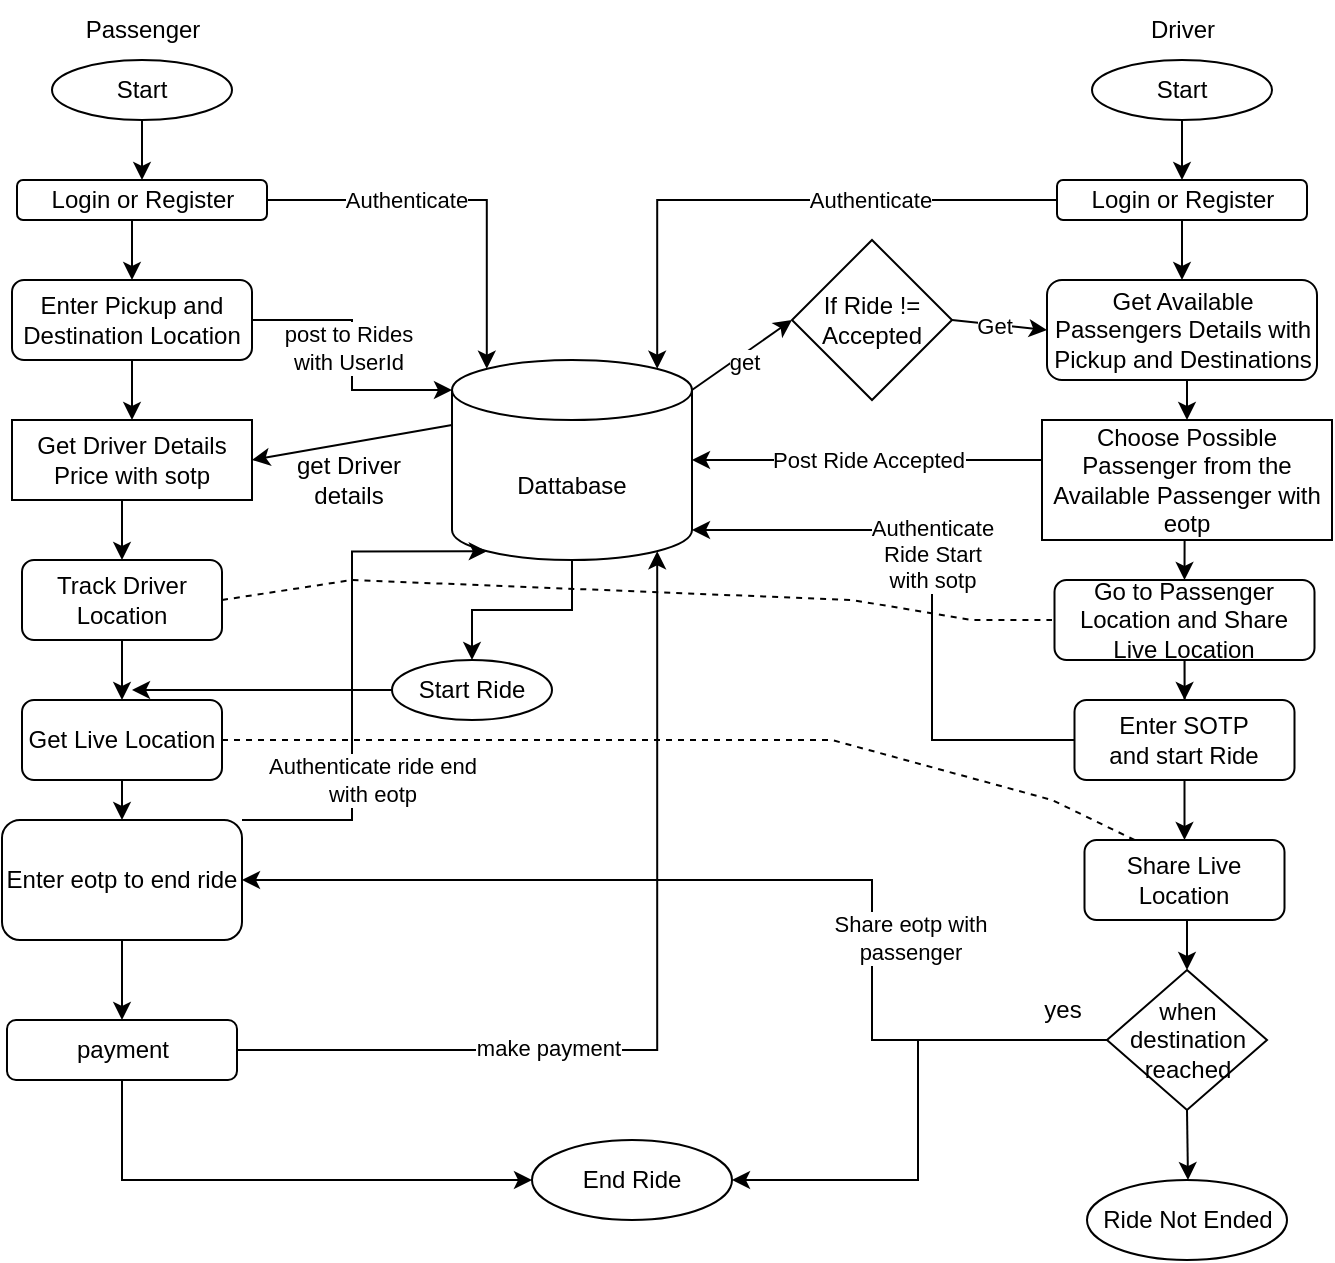 <mxfile version="21.6.5" type="device">
  <diagram name="Page-1" id="YDqXZqQnXII5toZmMHMT">
    <mxGraphModel dx="782" dy="510" grid="1" gridSize="10" guides="1" tooltips="1" connect="1" arrows="1" fold="1" page="1" pageScale="1" pageWidth="850" pageHeight="1100" math="0" shadow="0">
      <root>
        <mxCell id="0" />
        <mxCell id="1" parent="0" />
        <mxCell id="II1YpyGRzrF7-qe3Vxsq-63" style="edgeStyle=orthogonalEdgeStyle;rounded=0;orthogonalLoop=1;jettySize=auto;html=1;exitX=0.5;exitY=1;exitDx=0;exitDy=0;exitPerimeter=0;entryX=0.5;entryY=0;entryDx=0;entryDy=0;" parent="1" source="II1YpyGRzrF7-qe3Vxsq-1" target="II1YpyGRzrF7-qe3Vxsq-62" edge="1">
          <mxGeometry relative="1" as="geometry" />
        </mxCell>
        <mxCell id="II1YpyGRzrF7-qe3Vxsq-1" value="Dattabase" style="shape=cylinder3;whiteSpace=wrap;html=1;boundedLbl=1;backgroundOutline=1;size=15;" parent="1" vertex="1">
          <mxGeometry x="340" y="250" width="120" height="100" as="geometry" />
        </mxCell>
        <mxCell id="II1YpyGRzrF7-qe3Vxsq-14" style="edgeStyle=orthogonalEdgeStyle;rounded=0;orthogonalLoop=1;jettySize=auto;html=1;exitX=0.5;exitY=1;exitDx=0;exitDy=0;" parent="1" source="II1YpyGRzrF7-qe3Vxsq-2" target="II1YpyGRzrF7-qe3Vxsq-9" edge="1">
          <mxGeometry relative="1" as="geometry" />
        </mxCell>
        <mxCell id="II1YpyGRzrF7-qe3Vxsq-2" value="Start" style="ellipse;whiteSpace=wrap;html=1;" parent="1" vertex="1">
          <mxGeometry x="140" y="100" width="90" height="30" as="geometry" />
        </mxCell>
        <mxCell id="II1YpyGRzrF7-qe3Vxsq-15" style="edgeStyle=orthogonalEdgeStyle;rounded=0;orthogonalLoop=1;jettySize=auto;html=1;exitX=0.5;exitY=1;exitDx=0;exitDy=0;entryX=0.5;entryY=0;entryDx=0;entryDy=0;" parent="1" source="II1YpyGRzrF7-qe3Vxsq-4" target="II1YpyGRzrF7-qe3Vxsq-10" edge="1">
          <mxGeometry relative="1" as="geometry" />
        </mxCell>
        <mxCell id="II1YpyGRzrF7-qe3Vxsq-4" value="Start" style="ellipse;whiteSpace=wrap;html=1;" parent="1" vertex="1">
          <mxGeometry x="660" y="100" width="90" height="30" as="geometry" />
        </mxCell>
        <mxCell id="II1YpyGRzrF7-qe3Vxsq-5" value="Passenger" style="text;html=1;align=center;verticalAlign=middle;resizable=0;points=[];autosize=1;strokeColor=none;fillColor=none;" parent="1" vertex="1">
          <mxGeometry x="145" y="70" width="80" height="30" as="geometry" />
        </mxCell>
        <mxCell id="II1YpyGRzrF7-qe3Vxsq-8" value="Driver" style="text;html=1;align=center;verticalAlign=middle;resizable=0;points=[];autosize=1;strokeColor=none;fillColor=none;" parent="1" vertex="1">
          <mxGeometry x="675" y="70" width="60" height="30" as="geometry" />
        </mxCell>
        <mxCell id="II1YpyGRzrF7-qe3Vxsq-12" style="edgeStyle=orthogonalEdgeStyle;rounded=0;orthogonalLoop=1;jettySize=auto;html=1;exitX=1;exitY=0.5;exitDx=0;exitDy=0;entryX=0.145;entryY=0;entryDx=0;entryDy=4.35;entryPerimeter=0;" parent="1" source="II1YpyGRzrF7-qe3Vxsq-9" target="II1YpyGRzrF7-qe3Vxsq-1" edge="1">
          <mxGeometry relative="1" as="geometry" />
        </mxCell>
        <mxCell id="II1YpyGRzrF7-qe3Vxsq-21" value="Authenticate" style="edgeLabel;html=1;align=center;verticalAlign=middle;resizable=0;points=[];" parent="II1YpyGRzrF7-qe3Vxsq-12" vertex="1" connectable="0">
          <mxGeometry x="-0.289" relative="1" as="geometry">
            <mxPoint as="offset" />
          </mxGeometry>
        </mxCell>
        <mxCell id="II1YpyGRzrF7-qe3Vxsq-19" style="edgeStyle=orthogonalEdgeStyle;rounded=0;orthogonalLoop=1;jettySize=auto;html=1;exitX=0.5;exitY=1;exitDx=0;exitDy=0;entryX=0.5;entryY=0;entryDx=0;entryDy=0;" parent="1" source="II1YpyGRzrF7-qe3Vxsq-9" target="II1YpyGRzrF7-qe3Vxsq-17" edge="1">
          <mxGeometry relative="1" as="geometry" />
        </mxCell>
        <mxCell id="II1YpyGRzrF7-qe3Vxsq-9" value="Login or Register" style="rounded=1;whiteSpace=wrap;html=1;" parent="1" vertex="1">
          <mxGeometry x="122.5" y="160" width="125" height="20" as="geometry" />
        </mxCell>
        <mxCell id="II1YpyGRzrF7-qe3Vxsq-13" style="edgeStyle=orthogonalEdgeStyle;rounded=0;orthogonalLoop=1;jettySize=auto;html=1;exitX=0;exitY=0.5;exitDx=0;exitDy=0;entryX=0.855;entryY=0;entryDx=0;entryDy=4.35;entryPerimeter=0;" parent="1" source="II1YpyGRzrF7-qe3Vxsq-10" target="II1YpyGRzrF7-qe3Vxsq-1" edge="1">
          <mxGeometry relative="1" as="geometry" />
        </mxCell>
        <mxCell id="II1YpyGRzrF7-qe3Vxsq-22" value="Authenticate" style="edgeLabel;html=1;align=center;verticalAlign=middle;resizable=0;points=[];" parent="II1YpyGRzrF7-qe3Vxsq-13" vertex="1" connectable="0">
          <mxGeometry x="-0.342" relative="1" as="geometry">
            <mxPoint as="offset" />
          </mxGeometry>
        </mxCell>
        <mxCell id="II1YpyGRzrF7-qe3Vxsq-28" style="edgeStyle=orthogonalEdgeStyle;rounded=0;orthogonalLoop=1;jettySize=auto;html=1;exitX=0.5;exitY=1;exitDx=0;exitDy=0;entryX=0.5;entryY=0;entryDx=0;entryDy=0;" parent="1" source="II1YpyGRzrF7-qe3Vxsq-10" target="II1YpyGRzrF7-qe3Vxsq-27" edge="1">
          <mxGeometry relative="1" as="geometry" />
        </mxCell>
        <mxCell id="II1YpyGRzrF7-qe3Vxsq-10" value="Login or Register" style="rounded=1;whiteSpace=wrap;html=1;" parent="1" vertex="1">
          <mxGeometry x="642.5" y="160" width="125" height="20" as="geometry" />
        </mxCell>
        <mxCell id="II1YpyGRzrF7-qe3Vxsq-18" style="edgeStyle=orthogonalEdgeStyle;rounded=0;orthogonalLoop=1;jettySize=auto;html=1;exitX=1;exitY=0.5;exitDx=0;exitDy=0;entryX=0;entryY=0;entryDx=0;entryDy=15;entryPerimeter=0;" parent="1" source="II1YpyGRzrF7-qe3Vxsq-17" target="II1YpyGRzrF7-qe3Vxsq-1" edge="1">
          <mxGeometry relative="1" as="geometry" />
        </mxCell>
        <mxCell id="II1YpyGRzrF7-qe3Vxsq-26" value="post to Rides&lt;br&gt;with UserId" style="edgeLabel;html=1;align=center;verticalAlign=middle;resizable=0;points=[];" parent="II1YpyGRzrF7-qe3Vxsq-18" vertex="1" connectable="0">
          <mxGeometry x="-0.142" y="-2" relative="1" as="geometry">
            <mxPoint y="6" as="offset" />
          </mxGeometry>
        </mxCell>
        <mxCell id="II1YpyGRzrF7-qe3Vxsq-47" style="edgeStyle=orthogonalEdgeStyle;rounded=0;orthogonalLoop=1;jettySize=auto;html=1;exitX=0.5;exitY=1;exitDx=0;exitDy=0;" parent="1" source="II1YpyGRzrF7-qe3Vxsq-17" target="II1YpyGRzrF7-qe3Vxsq-43" edge="1">
          <mxGeometry relative="1" as="geometry" />
        </mxCell>
        <mxCell id="II1YpyGRzrF7-qe3Vxsq-17" value="Enter Pickup and Destination Location" style="rounded=1;whiteSpace=wrap;html=1;" parent="1" vertex="1">
          <mxGeometry x="120" y="210" width="120" height="40" as="geometry" />
        </mxCell>
        <mxCell id="II1YpyGRzrF7-qe3Vxsq-40" style="edgeStyle=orthogonalEdgeStyle;rounded=0;orthogonalLoop=1;jettySize=auto;html=1;exitX=0.5;exitY=1;exitDx=0;exitDy=0;entryX=0.5;entryY=0;entryDx=0;entryDy=0;" parent="1" source="II1YpyGRzrF7-qe3Vxsq-27" target="II1YpyGRzrF7-qe3Vxsq-39" edge="1">
          <mxGeometry relative="1" as="geometry" />
        </mxCell>
        <mxCell id="II1YpyGRzrF7-qe3Vxsq-27" value="Get Available Passengers Details with Pickup and Destinations" style="rounded=1;whiteSpace=wrap;html=1;" parent="1" vertex="1">
          <mxGeometry x="637.5" y="210" width="135" height="50" as="geometry" />
        </mxCell>
        <mxCell id="II1YpyGRzrF7-qe3Vxsq-31" value="If Ride != Accepted" style="rhombus;whiteSpace=wrap;html=1;" parent="1" vertex="1">
          <mxGeometry x="510" y="190" width="80" height="80" as="geometry" />
        </mxCell>
        <mxCell id="II1YpyGRzrF7-qe3Vxsq-34" value="" style="endArrow=classic;html=1;rounded=0;exitX=1;exitY=0.5;exitDx=0;exitDy=0;entryX=0;entryY=0.5;entryDx=0;entryDy=0;" parent="1" source="II1YpyGRzrF7-qe3Vxsq-31" target="II1YpyGRzrF7-qe3Vxsq-27" edge="1">
          <mxGeometry width="50" height="50" relative="1" as="geometry">
            <mxPoint x="587.5" y="255" as="sourcePoint" />
            <mxPoint x="637.5" y="205" as="targetPoint" />
          </mxGeometry>
        </mxCell>
        <mxCell id="II1YpyGRzrF7-qe3Vxsq-38" value="Get" style="edgeLabel;html=1;align=center;verticalAlign=middle;resizable=0;points=[];" parent="II1YpyGRzrF7-qe3Vxsq-34" vertex="1" connectable="0">
          <mxGeometry x="-0.115" y="-1" relative="1" as="geometry">
            <mxPoint as="offset" />
          </mxGeometry>
        </mxCell>
        <mxCell id="II1YpyGRzrF7-qe3Vxsq-36" value="" style="endArrow=classic;html=1;rounded=0;entryX=0;entryY=0.5;entryDx=0;entryDy=0;exitX=1;exitY=0;exitDx=0;exitDy=15;exitPerimeter=0;" parent="1" source="II1YpyGRzrF7-qe3Vxsq-1" target="II1YpyGRzrF7-qe3Vxsq-31" edge="1">
          <mxGeometry width="50" height="50" relative="1" as="geometry">
            <mxPoint x="420" y="330" as="sourcePoint" />
            <mxPoint x="470" y="280" as="targetPoint" />
          </mxGeometry>
        </mxCell>
        <mxCell id="II1YpyGRzrF7-qe3Vxsq-37" value="get" style="edgeLabel;html=1;align=center;verticalAlign=middle;resizable=0;points=[];" parent="II1YpyGRzrF7-qe3Vxsq-36" vertex="1" connectable="0">
          <mxGeometry x="-0.056" y="-3" relative="1" as="geometry">
            <mxPoint as="offset" />
          </mxGeometry>
        </mxCell>
        <mxCell id="II1YpyGRzrF7-qe3Vxsq-41" style="edgeStyle=orthogonalEdgeStyle;rounded=0;orthogonalLoop=1;jettySize=auto;html=1;exitX=0;exitY=0.5;exitDx=0;exitDy=0;entryX=1;entryY=0.5;entryDx=0;entryDy=0;entryPerimeter=0;" parent="1" source="II1YpyGRzrF7-qe3Vxsq-39" target="II1YpyGRzrF7-qe3Vxsq-1" edge="1">
          <mxGeometry relative="1" as="geometry">
            <mxPoint x="590" y="315" as="targetPoint" />
            <Array as="points">
              <mxPoint x="635" y="300" />
            </Array>
          </mxGeometry>
        </mxCell>
        <mxCell id="II1YpyGRzrF7-qe3Vxsq-42" value="Post Ride Accepted" style="edgeLabel;html=1;align=center;verticalAlign=middle;resizable=0;points=[];" parent="II1YpyGRzrF7-qe3Vxsq-41" vertex="1" connectable="0">
          <mxGeometry x="0.049" relative="1" as="geometry">
            <mxPoint as="offset" />
          </mxGeometry>
        </mxCell>
        <mxCell id="II1YpyGRzrF7-qe3Vxsq-59" style="edgeStyle=orthogonalEdgeStyle;rounded=0;orthogonalLoop=1;jettySize=auto;html=1;exitX=0.5;exitY=1;exitDx=0;exitDy=0;entryX=0.5;entryY=0;entryDx=0;entryDy=0;" parent="1" source="II1YpyGRzrF7-qe3Vxsq-39" target="II1YpyGRzrF7-qe3Vxsq-58" edge="1">
          <mxGeometry relative="1" as="geometry" />
        </mxCell>
        <mxCell id="II1YpyGRzrF7-qe3Vxsq-39" value="Choose Possible Passenger from the Available Passenger with eotp" style="rounded=0;whiteSpace=wrap;html=1;" parent="1" vertex="1">
          <mxGeometry x="635" y="280" width="145" height="60" as="geometry" />
        </mxCell>
        <mxCell id="II1YpyGRzrF7-qe3Vxsq-56" style="edgeStyle=orthogonalEdgeStyle;rounded=0;orthogonalLoop=1;jettySize=auto;html=1;exitX=0.5;exitY=1;exitDx=0;exitDy=0;entryX=0.5;entryY=0;entryDx=0;entryDy=0;" parent="1" source="II1YpyGRzrF7-qe3Vxsq-43" target="II1YpyGRzrF7-qe3Vxsq-55" edge="1">
          <mxGeometry relative="1" as="geometry" />
        </mxCell>
        <mxCell id="II1YpyGRzrF7-qe3Vxsq-43" value="Get Driver Details Price with sotp" style="rounded=0;whiteSpace=wrap;html=1;" parent="1" vertex="1">
          <mxGeometry x="120" y="280" width="120" height="40" as="geometry" />
        </mxCell>
        <mxCell id="II1YpyGRzrF7-qe3Vxsq-45" value="" style="endArrow=classic;html=1;rounded=0;entryX=1;entryY=0.5;entryDx=0;entryDy=0;exitX=0;exitY=0;exitDx=0;exitDy=32.5;exitPerimeter=0;" parent="1" source="II1YpyGRzrF7-qe3Vxsq-1" target="II1YpyGRzrF7-qe3Vxsq-43" edge="1">
          <mxGeometry width="50" height="50" relative="1" as="geometry">
            <mxPoint x="420" y="330" as="sourcePoint" />
            <mxPoint x="470" y="280" as="targetPoint" />
          </mxGeometry>
        </mxCell>
        <mxCell id="II1YpyGRzrF7-qe3Vxsq-46" value="get Driver&lt;br&gt;details" style="text;html=1;align=center;verticalAlign=middle;resizable=0;points=[];autosize=1;strokeColor=none;fillColor=none;" parent="1" vertex="1">
          <mxGeometry x="247.5" y="290" width="80" height="40" as="geometry" />
        </mxCell>
        <mxCell id="II1YpyGRzrF7-qe3Vxsq-49" style="edgeStyle=orthogonalEdgeStyle;rounded=0;orthogonalLoop=1;jettySize=auto;html=1;entryX=1;entryY=1;entryDx=0;entryDy=-15;entryPerimeter=0;" parent="1" source="II1YpyGRzrF7-qe3Vxsq-48" target="II1YpyGRzrF7-qe3Vxsq-1" edge="1">
          <mxGeometry relative="1" as="geometry">
            <mxPoint x="700" y="384.5" as="sourcePoint" />
            <mxPoint x="460" y="350" as="targetPoint" />
            <Array as="points">
              <mxPoint x="580" y="440" />
              <mxPoint x="580" y="335" />
            </Array>
          </mxGeometry>
        </mxCell>
        <mxCell id="II1YpyGRzrF7-qe3Vxsq-50" value="Authenticate&lt;br&gt;Ride Start&lt;br&gt;with sotp" style="edgeLabel;html=1;align=center;verticalAlign=middle;resizable=0;points=[];" parent="II1YpyGRzrF7-qe3Vxsq-49" vertex="1" connectable="0">
          <mxGeometry x="0.11" relative="1" as="geometry">
            <mxPoint as="offset" />
          </mxGeometry>
        </mxCell>
        <mxCell id="II1YpyGRzrF7-qe3Vxsq-67" style="edgeStyle=orthogonalEdgeStyle;rounded=0;orthogonalLoop=1;jettySize=auto;html=1;exitX=0.5;exitY=1;exitDx=0;exitDy=0;entryX=0.5;entryY=0;entryDx=0;entryDy=0;" parent="1" source="II1YpyGRzrF7-qe3Vxsq-48" target="II1YpyGRzrF7-qe3Vxsq-66" edge="1">
          <mxGeometry relative="1" as="geometry" />
        </mxCell>
        <mxCell id="II1YpyGRzrF7-qe3Vxsq-48" value="Enter SOTP&lt;br&gt;and start Ride" style="rounded=1;whiteSpace=wrap;html=1;" parent="1" vertex="1">
          <mxGeometry x="651.25" y="420" width="110" height="40" as="geometry" />
        </mxCell>
        <mxCell id="II1YpyGRzrF7-qe3Vxsq-68" style="edgeStyle=orthogonalEdgeStyle;rounded=0;orthogonalLoop=1;jettySize=auto;html=1;exitX=0.5;exitY=1;exitDx=0;exitDy=0;entryX=0.5;entryY=0;entryDx=0;entryDy=0;" parent="1" source="II1YpyGRzrF7-qe3Vxsq-55" target="II1YpyGRzrF7-qe3Vxsq-65" edge="1">
          <mxGeometry relative="1" as="geometry" />
        </mxCell>
        <mxCell id="II1YpyGRzrF7-qe3Vxsq-55" value="Track Driver Location" style="rounded=1;whiteSpace=wrap;html=1;" parent="1" vertex="1">
          <mxGeometry x="125" y="350" width="100" height="40" as="geometry" />
        </mxCell>
        <mxCell id="II1YpyGRzrF7-qe3Vxsq-60" style="edgeStyle=orthogonalEdgeStyle;rounded=0;orthogonalLoop=1;jettySize=auto;html=1;exitX=0.5;exitY=1;exitDx=0;exitDy=0;" parent="1" source="II1YpyGRzrF7-qe3Vxsq-58" target="II1YpyGRzrF7-qe3Vxsq-48" edge="1">
          <mxGeometry relative="1" as="geometry" />
        </mxCell>
        <mxCell id="II1YpyGRzrF7-qe3Vxsq-58" value="Go to Passenger Location and Share Live Location" style="rounded=1;whiteSpace=wrap;html=1;" parent="1" vertex="1">
          <mxGeometry x="641.25" y="360" width="130" height="40" as="geometry" />
        </mxCell>
        <mxCell id="II1YpyGRzrF7-qe3Vxsq-61" value="" style="endArrow=none;dashed=1;html=1;rounded=0;exitX=1;exitY=0.5;exitDx=0;exitDy=0;" parent="1" source="II1YpyGRzrF7-qe3Vxsq-55" edge="1">
          <mxGeometry width="50" height="50" relative="1" as="geometry">
            <mxPoint x="420" y="430" as="sourcePoint" />
            <mxPoint x="640" y="380" as="targetPoint" />
            <Array as="points">
              <mxPoint x="290" y="360" />
              <mxPoint x="540" y="370" />
              <mxPoint x="600" y="380" />
            </Array>
          </mxGeometry>
        </mxCell>
        <mxCell id="II1YpyGRzrF7-qe3Vxsq-70" style="edgeStyle=orthogonalEdgeStyle;rounded=0;orthogonalLoop=1;jettySize=auto;html=1;exitX=0;exitY=0.5;exitDx=0;exitDy=0;" parent="1" source="II1YpyGRzrF7-qe3Vxsq-62" edge="1">
          <mxGeometry relative="1" as="geometry">
            <mxPoint x="180" y="415" as="targetPoint" />
          </mxGeometry>
        </mxCell>
        <mxCell id="II1YpyGRzrF7-qe3Vxsq-62" value="Start Ride" style="ellipse;whiteSpace=wrap;html=1;" parent="1" vertex="1">
          <mxGeometry x="310" y="400" width="80" height="30" as="geometry" />
        </mxCell>
        <mxCell id="II1YpyGRzrF7-qe3Vxsq-79" style="edgeStyle=orthogonalEdgeStyle;rounded=0;orthogonalLoop=1;jettySize=auto;html=1;exitX=0.5;exitY=1;exitDx=0;exitDy=0;entryX=0.5;entryY=0;entryDx=0;entryDy=0;" parent="1" source="II1YpyGRzrF7-qe3Vxsq-65" target="II1YpyGRzrF7-qe3Vxsq-78" edge="1">
          <mxGeometry relative="1" as="geometry" />
        </mxCell>
        <mxCell id="II1YpyGRzrF7-qe3Vxsq-65" value="Get Live Location" style="rounded=1;whiteSpace=wrap;html=1;" parent="1" vertex="1">
          <mxGeometry x="125" y="420" width="100" height="40" as="geometry" />
        </mxCell>
        <mxCell id="II1YpyGRzrF7-qe3Vxsq-73" style="edgeStyle=orthogonalEdgeStyle;rounded=0;orthogonalLoop=1;jettySize=auto;html=1;exitX=0.5;exitY=1;exitDx=0;exitDy=0;entryX=0.5;entryY=0;entryDx=0;entryDy=0;" parent="1" source="II1YpyGRzrF7-qe3Vxsq-66" target="II1YpyGRzrF7-qe3Vxsq-72" edge="1">
          <mxGeometry relative="1" as="geometry" />
        </mxCell>
        <mxCell id="II1YpyGRzrF7-qe3Vxsq-66" value="Share Live Location" style="rounded=1;whiteSpace=wrap;html=1;" parent="1" vertex="1">
          <mxGeometry x="656.25" y="490" width="100" height="40" as="geometry" />
        </mxCell>
        <mxCell id="II1YpyGRzrF7-qe3Vxsq-69" value="" style="endArrow=none;dashed=1;html=1;rounded=0;exitX=1;exitY=0.5;exitDx=0;exitDy=0;entryX=0.25;entryY=0;entryDx=0;entryDy=0;" parent="1" source="II1YpyGRzrF7-qe3Vxsq-65" target="II1YpyGRzrF7-qe3Vxsq-66" edge="1">
          <mxGeometry width="50" height="50" relative="1" as="geometry">
            <mxPoint x="410" y="430" as="sourcePoint" />
            <mxPoint x="460" y="380" as="targetPoint" />
            <Array as="points">
              <mxPoint x="530" y="440" />
              <mxPoint x="640" y="470" />
            </Array>
          </mxGeometry>
        </mxCell>
        <mxCell id="II1YpyGRzrF7-qe3Vxsq-77" style="edgeStyle=orthogonalEdgeStyle;rounded=0;orthogonalLoop=1;jettySize=auto;html=1;exitX=0;exitY=0.5;exitDx=0;exitDy=0;" parent="1" source="II1YpyGRzrF7-qe3Vxsq-72" target="II1YpyGRzrF7-qe3Vxsq-78" edge="1">
          <mxGeometry relative="1" as="geometry">
            <mxPoint x="370" y="500" as="targetPoint" />
            <Array as="points">
              <mxPoint x="550" y="590" />
              <mxPoint x="550" y="510" />
            </Array>
          </mxGeometry>
        </mxCell>
        <mxCell id="II1YpyGRzrF7-qe3Vxsq-80" value="Share eotp with &lt;br&gt;passenger" style="edgeLabel;html=1;align=center;verticalAlign=middle;resizable=0;points=[];" parent="II1YpyGRzrF7-qe3Vxsq-77" vertex="1" connectable="0">
          <mxGeometry x="-0.345" y="-1" relative="1" as="geometry">
            <mxPoint x="18" y="-1" as="offset" />
          </mxGeometry>
        </mxCell>
        <mxCell id="II1YpyGRzrF7-qe3Vxsq-98" style="edgeStyle=orthogonalEdgeStyle;rounded=0;orthogonalLoop=1;jettySize=auto;html=1;exitX=0;exitY=0.5;exitDx=0;exitDy=0;entryX=1;entryY=0.5;entryDx=0;entryDy=0;" parent="1" source="II1YpyGRzrF7-qe3Vxsq-72" target="II1YpyGRzrF7-qe3Vxsq-93" edge="1">
          <mxGeometry relative="1" as="geometry">
            <Array as="points">
              <mxPoint x="665" y="590" />
              <mxPoint x="573" y="590" />
              <mxPoint x="573" y="660" />
            </Array>
          </mxGeometry>
        </mxCell>
        <mxCell id="II1YpyGRzrF7-qe3Vxsq-100" style="edgeStyle=orthogonalEdgeStyle;rounded=0;orthogonalLoop=1;jettySize=auto;html=1;exitX=0.5;exitY=1;exitDx=0;exitDy=0;" parent="1" source="II1YpyGRzrF7-qe3Vxsq-72" edge="1">
          <mxGeometry relative="1" as="geometry">
            <mxPoint x="708" y="660" as="targetPoint" />
          </mxGeometry>
        </mxCell>
        <mxCell id="II1YpyGRzrF7-qe3Vxsq-72" value="when destination reached" style="rhombus;whiteSpace=wrap;html=1;" parent="1" vertex="1">
          <mxGeometry x="667.5" y="555" width="80" height="70" as="geometry" />
        </mxCell>
        <mxCell id="II1YpyGRzrF7-qe3Vxsq-75" value="yes" style="text;html=1;align=center;verticalAlign=middle;resizable=0;points=[];autosize=1;strokeColor=none;fillColor=none;" parent="1" vertex="1">
          <mxGeometry x="625" y="560" width="40" height="30" as="geometry" />
        </mxCell>
        <mxCell id="II1YpyGRzrF7-qe3Vxsq-82" style="edgeStyle=orthogonalEdgeStyle;rounded=0;orthogonalLoop=1;jettySize=auto;html=1;exitX=1;exitY=0;exitDx=0;exitDy=0;entryX=0.145;entryY=1;entryDx=0;entryDy=-4.35;entryPerimeter=0;" parent="1" source="II1YpyGRzrF7-qe3Vxsq-78" target="II1YpyGRzrF7-qe3Vxsq-1" edge="1">
          <mxGeometry relative="1" as="geometry">
            <Array as="points">
              <mxPoint x="290" y="480" />
              <mxPoint x="290" y="346" />
            </Array>
          </mxGeometry>
        </mxCell>
        <mxCell id="II1YpyGRzrF7-qe3Vxsq-84" value="Authenticate ride end&lt;br&gt;with eotp" style="edgeLabel;html=1;align=center;verticalAlign=middle;resizable=0;points=[];" parent="II1YpyGRzrF7-qe3Vxsq-82" vertex="1" connectable="0">
          <mxGeometry x="-0.392" y="1" relative="1" as="geometry">
            <mxPoint x="11" y="3" as="offset" />
          </mxGeometry>
        </mxCell>
        <mxCell id="II1YpyGRzrF7-qe3Vxsq-91" style="edgeStyle=orthogonalEdgeStyle;rounded=0;orthogonalLoop=1;jettySize=auto;html=1;exitX=0.5;exitY=1;exitDx=0;exitDy=0;entryX=0.5;entryY=0;entryDx=0;entryDy=0;" parent="1" source="II1YpyGRzrF7-qe3Vxsq-78" target="II1YpyGRzrF7-qe3Vxsq-86" edge="1">
          <mxGeometry relative="1" as="geometry" />
        </mxCell>
        <mxCell id="II1YpyGRzrF7-qe3Vxsq-78" value="Enter eotp to end ride" style="rounded=1;whiteSpace=wrap;html=1;" parent="1" vertex="1">
          <mxGeometry x="115" y="480" width="120" height="60" as="geometry" />
        </mxCell>
        <mxCell id="II1YpyGRzrF7-qe3Vxsq-87" style="edgeStyle=orthogonalEdgeStyle;rounded=0;orthogonalLoop=1;jettySize=auto;html=1;exitX=1;exitY=0.5;exitDx=0;exitDy=0;entryX=0.855;entryY=1;entryDx=0;entryDy=-4.35;entryPerimeter=0;" parent="1" source="II1YpyGRzrF7-qe3Vxsq-86" target="II1YpyGRzrF7-qe3Vxsq-1" edge="1">
          <mxGeometry relative="1" as="geometry" />
        </mxCell>
        <mxCell id="II1YpyGRzrF7-qe3Vxsq-88" value="make payment&lt;br&gt;" style="edgeLabel;html=1;align=center;verticalAlign=middle;resizable=0;points=[];" parent="II1YpyGRzrF7-qe3Vxsq-87" vertex="1" connectable="0">
          <mxGeometry x="-0.324" y="1" relative="1" as="geometry">
            <mxPoint as="offset" />
          </mxGeometry>
        </mxCell>
        <mxCell id="II1YpyGRzrF7-qe3Vxsq-94" style="edgeStyle=orthogonalEdgeStyle;rounded=0;orthogonalLoop=1;jettySize=auto;html=1;exitX=0.5;exitY=1;exitDx=0;exitDy=0;entryX=0;entryY=0.5;entryDx=0;entryDy=0;" parent="1" source="II1YpyGRzrF7-qe3Vxsq-86" target="II1YpyGRzrF7-qe3Vxsq-93" edge="1">
          <mxGeometry relative="1" as="geometry" />
        </mxCell>
        <mxCell id="II1YpyGRzrF7-qe3Vxsq-86" value="payment" style="rounded=1;whiteSpace=wrap;html=1;" parent="1" vertex="1">
          <mxGeometry x="117.5" y="580" width="115" height="30" as="geometry" />
        </mxCell>
        <mxCell id="II1YpyGRzrF7-qe3Vxsq-93" value="End Ride" style="ellipse;whiteSpace=wrap;html=1;" parent="1" vertex="1">
          <mxGeometry x="380" y="640" width="100" height="40" as="geometry" />
        </mxCell>
        <mxCell id="II1YpyGRzrF7-qe3Vxsq-102" value="Ride Not Ended" style="ellipse;whiteSpace=wrap;html=1;" parent="1" vertex="1">
          <mxGeometry x="657.5" y="660" width="100" height="40" as="geometry" />
        </mxCell>
      </root>
    </mxGraphModel>
  </diagram>
</mxfile>
